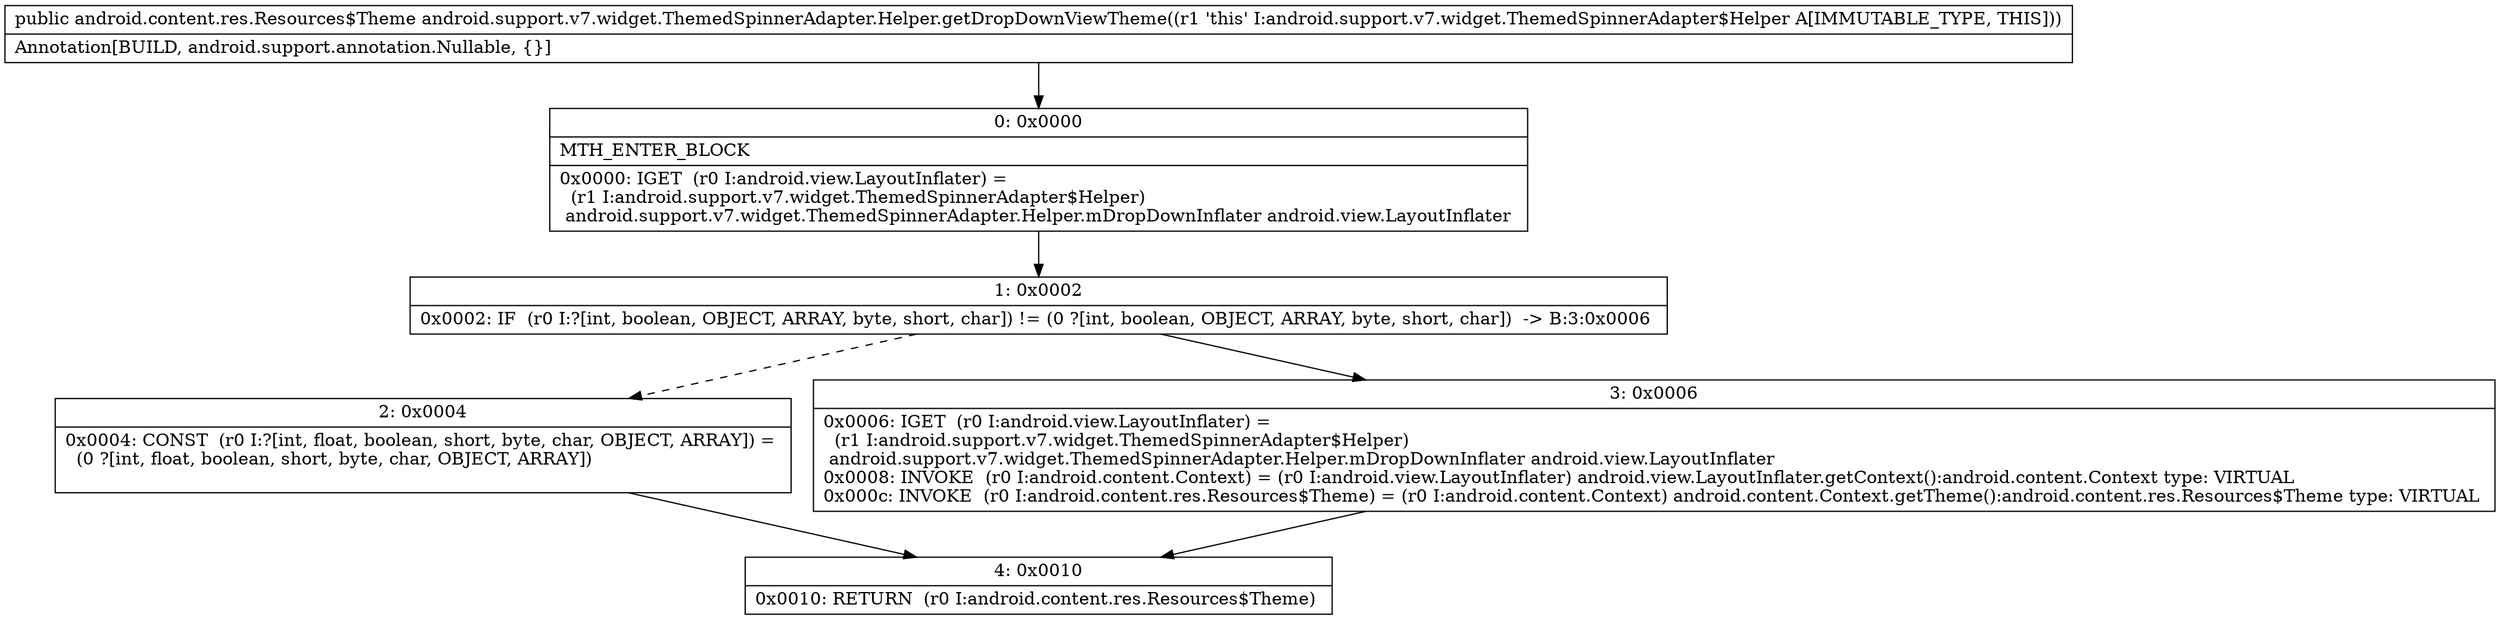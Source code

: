digraph "CFG forandroid.support.v7.widget.ThemedSpinnerAdapter.Helper.getDropDownViewTheme()Landroid\/content\/res\/Resources$Theme;" {
Node_0 [shape=record,label="{0\:\ 0x0000|MTH_ENTER_BLOCK\l|0x0000: IGET  (r0 I:android.view.LayoutInflater) = \l  (r1 I:android.support.v7.widget.ThemedSpinnerAdapter$Helper)\l android.support.v7.widget.ThemedSpinnerAdapter.Helper.mDropDownInflater android.view.LayoutInflater \l}"];
Node_1 [shape=record,label="{1\:\ 0x0002|0x0002: IF  (r0 I:?[int, boolean, OBJECT, ARRAY, byte, short, char]) != (0 ?[int, boolean, OBJECT, ARRAY, byte, short, char])  \-\> B:3:0x0006 \l}"];
Node_2 [shape=record,label="{2\:\ 0x0004|0x0004: CONST  (r0 I:?[int, float, boolean, short, byte, char, OBJECT, ARRAY]) = \l  (0 ?[int, float, boolean, short, byte, char, OBJECT, ARRAY])\l \l}"];
Node_3 [shape=record,label="{3\:\ 0x0006|0x0006: IGET  (r0 I:android.view.LayoutInflater) = \l  (r1 I:android.support.v7.widget.ThemedSpinnerAdapter$Helper)\l android.support.v7.widget.ThemedSpinnerAdapter.Helper.mDropDownInflater android.view.LayoutInflater \l0x0008: INVOKE  (r0 I:android.content.Context) = (r0 I:android.view.LayoutInflater) android.view.LayoutInflater.getContext():android.content.Context type: VIRTUAL \l0x000c: INVOKE  (r0 I:android.content.res.Resources$Theme) = (r0 I:android.content.Context) android.content.Context.getTheme():android.content.res.Resources$Theme type: VIRTUAL \l}"];
Node_4 [shape=record,label="{4\:\ 0x0010|0x0010: RETURN  (r0 I:android.content.res.Resources$Theme) \l}"];
MethodNode[shape=record,label="{public android.content.res.Resources$Theme android.support.v7.widget.ThemedSpinnerAdapter.Helper.getDropDownViewTheme((r1 'this' I:android.support.v7.widget.ThemedSpinnerAdapter$Helper A[IMMUTABLE_TYPE, THIS]))  | Annotation[BUILD, android.support.annotation.Nullable, \{\}]\l}"];
MethodNode -> Node_0;
Node_0 -> Node_1;
Node_1 -> Node_2[style=dashed];
Node_1 -> Node_3;
Node_2 -> Node_4;
Node_3 -> Node_4;
}

